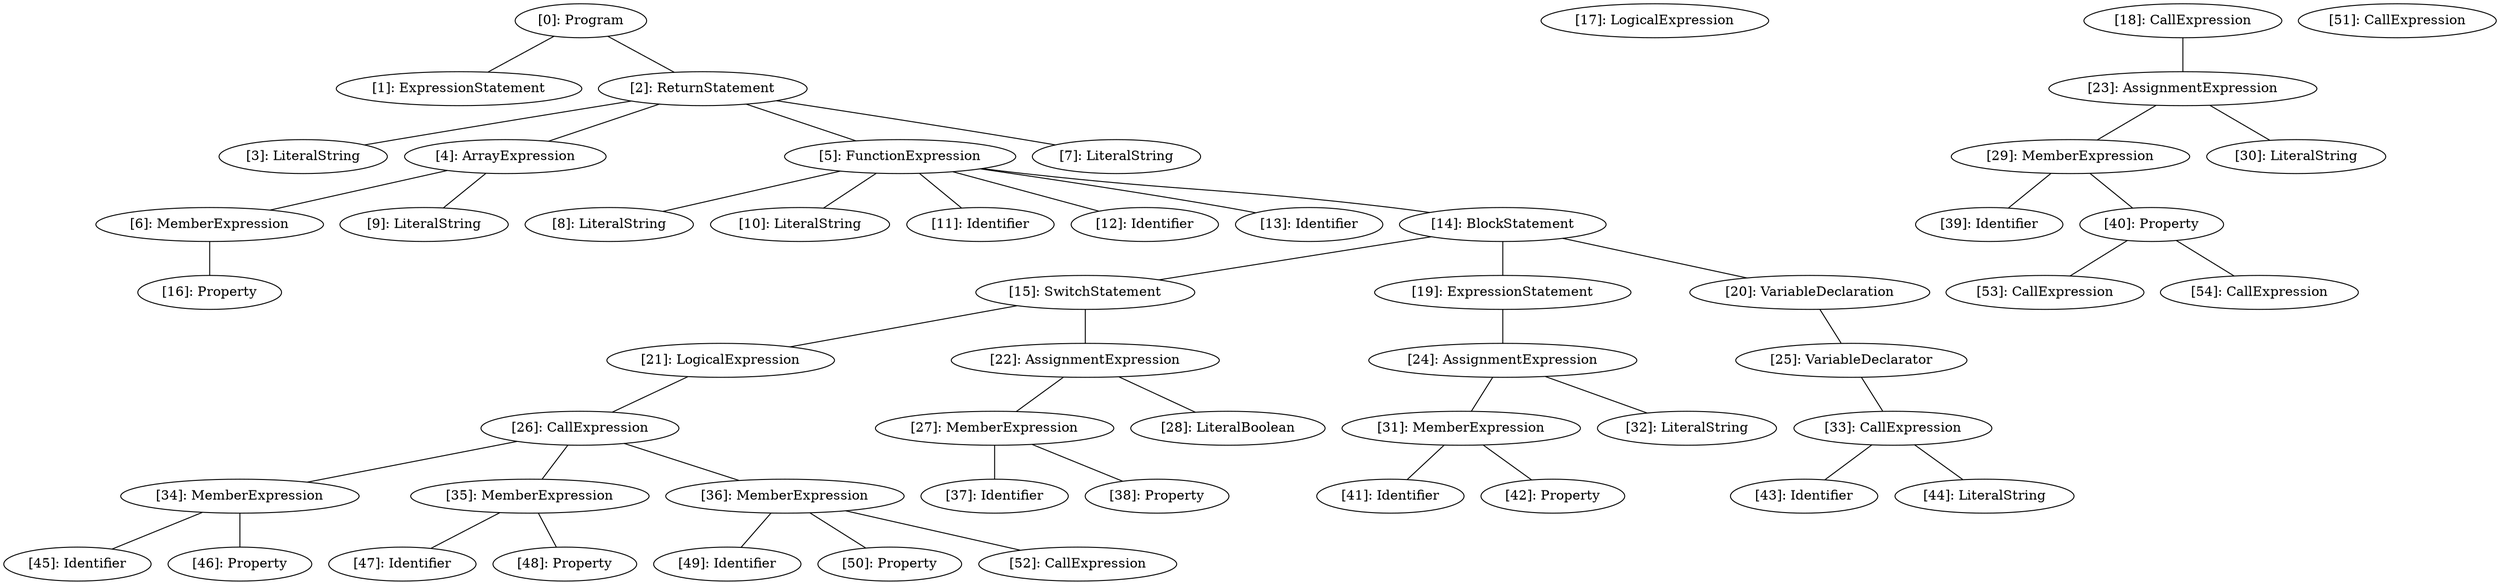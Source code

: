 // Result
graph {
	0 [label="[0]: Program"]
	1 [label="[1]: ExpressionStatement"]
	2 [label="[2]: ReturnStatement"]
	3 [label="[3]: LiteralString"]
	4 [label="[4]: ArrayExpression"]
	5 [label="[5]: FunctionExpression"]
	6 [label="[6]: MemberExpression"]
	7 [label="[7]: LiteralString"]
	8 [label="[8]: LiteralString"]
	9 [label="[9]: LiteralString"]
	10 [label="[10]: LiteralString"]
	11 [label="[11]: Identifier"]
	12 [label="[12]: Identifier"]
	13 [label="[13]: Identifier"]
	14 [label="[14]: BlockStatement"]
	15 [label="[15]: SwitchStatement"]
	16 [label="[16]: Property"]
	17 [label="[17]: LogicalExpression"]
	18 [label="[18]: CallExpression"]
	19 [label="[19]: ExpressionStatement"]
	20 [label="[20]: VariableDeclaration"]
	21 [label="[21]: LogicalExpression"]
	22 [label="[22]: AssignmentExpression"]
	23 [label="[23]: AssignmentExpression"]
	24 [label="[24]: AssignmentExpression"]
	25 [label="[25]: VariableDeclarator"]
	26 [label="[26]: CallExpression"]
	27 [label="[27]: MemberExpression"]
	28 [label="[28]: LiteralBoolean"]
	29 [label="[29]: MemberExpression"]
	30 [label="[30]: LiteralString"]
	31 [label="[31]: MemberExpression"]
	32 [label="[32]: LiteralString"]
	33 [label="[33]: CallExpression"]
	34 [label="[34]: MemberExpression"]
	35 [label="[35]: MemberExpression"]
	36 [label="[36]: MemberExpression"]
	37 [label="[37]: Identifier"]
	38 [label="[38]: Property"]
	39 [label="[39]: Identifier"]
	40 [label="[40]: Property"]
	41 [label="[41]: Identifier"]
	42 [label="[42]: Property"]
	43 [label="[43]: Identifier"]
	44 [label="[44]: LiteralString"]
	45 [label="[45]: Identifier"]
	46 [label="[46]: Property"]
	47 [label="[47]: Identifier"]
	48 [label="[48]: Property"]
	49 [label="[49]: Identifier"]
	50 [label="[50]: Property"]
	51 [label="[51]: CallExpression"]
	52 [label="[52]: CallExpression"]
	53 [label="[53]: CallExpression"]
	54 [label="[54]: CallExpression"]
	0 -- 1
	0 -- 2
	2 -- 3
	2 -- 4
	2 -- 5
	2 -- 7
	4 -- 6
	4 -- 9
	5 -- 8
	5 -- 10
	5 -- 11
	5 -- 12
	5 -- 13
	5 -- 14
	6 -- 16
	14 -- 15
	14 -- 19
	14 -- 20
	15 -- 21
	15 -- 22
	18 -- 23
	19 -- 24
	20 -- 25
	21 -- 26
	22 -- 27
	22 -- 28
	23 -- 29
	23 -- 30
	24 -- 31
	24 -- 32
	25 -- 33
	26 -- 34
	26 -- 35
	26 -- 36
	27 -- 37
	27 -- 38
	29 -- 39
	29 -- 40
	31 -- 41
	31 -- 42
	33 -- 43
	33 -- 44
	34 -- 45
	34 -- 46
	35 -- 47
	35 -- 48
	36 -- 49
	36 -- 50
	36 -- 52
	40 -- 53
	40 -- 54
}
